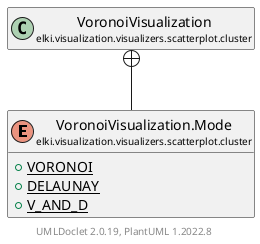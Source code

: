 @startuml
    remove .*\.(Instance|Par|Parameterizer|Factory)$
    set namespaceSeparator none
    hide empty fields
    hide empty methods

    enum "<size:14>VoronoiVisualization.Mode\n<size:10>elki.visualization.visualizers.scatterplot.cluster" as elki.visualization.visualizers.scatterplot.cluster.VoronoiVisualization.Mode [[VoronoiVisualization.Mode.html]] {
        {static} +VORONOI
        {static} +DELAUNAY
        {static} +V_AND_D
    }

    class "<size:14>VoronoiVisualization\n<size:10>elki.visualization.visualizers.scatterplot.cluster" as elki.visualization.visualizers.scatterplot.cluster.VoronoiVisualization [[VoronoiVisualization.html]]

    elki.visualization.visualizers.scatterplot.cluster.VoronoiVisualization +-- elki.visualization.visualizers.scatterplot.cluster.VoronoiVisualization.Mode

    center footer UMLDoclet 2.0.19, PlantUML 1.2022.8
@enduml
